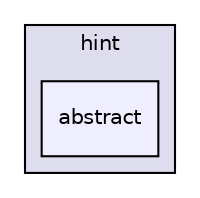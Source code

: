 digraph "include/tvm/hint/abstract" {
  compound=true
  node [ fontsize="10", fontname="Helvetica"];
  edge [ labelfontsize="10", labelfontname="Helvetica"];
  subgraph clusterdir_70f4842f3eba0a62b03727d95fc3dfc9 {
    graph [ bgcolor="#ddddee", pencolor="black", label="hint" fontname="Helvetica", fontsize="10", URL="dir_70f4842f3eba0a62b03727d95fc3dfc9.html"]
  dir_60987e8c2503a6ab6f94025f62792d26 [shape=box, label="abstract", style="filled", fillcolor="#eeeeff", pencolor="black", URL="dir_60987e8c2503a6ab6f94025f62792d26.html"];
  }
}
